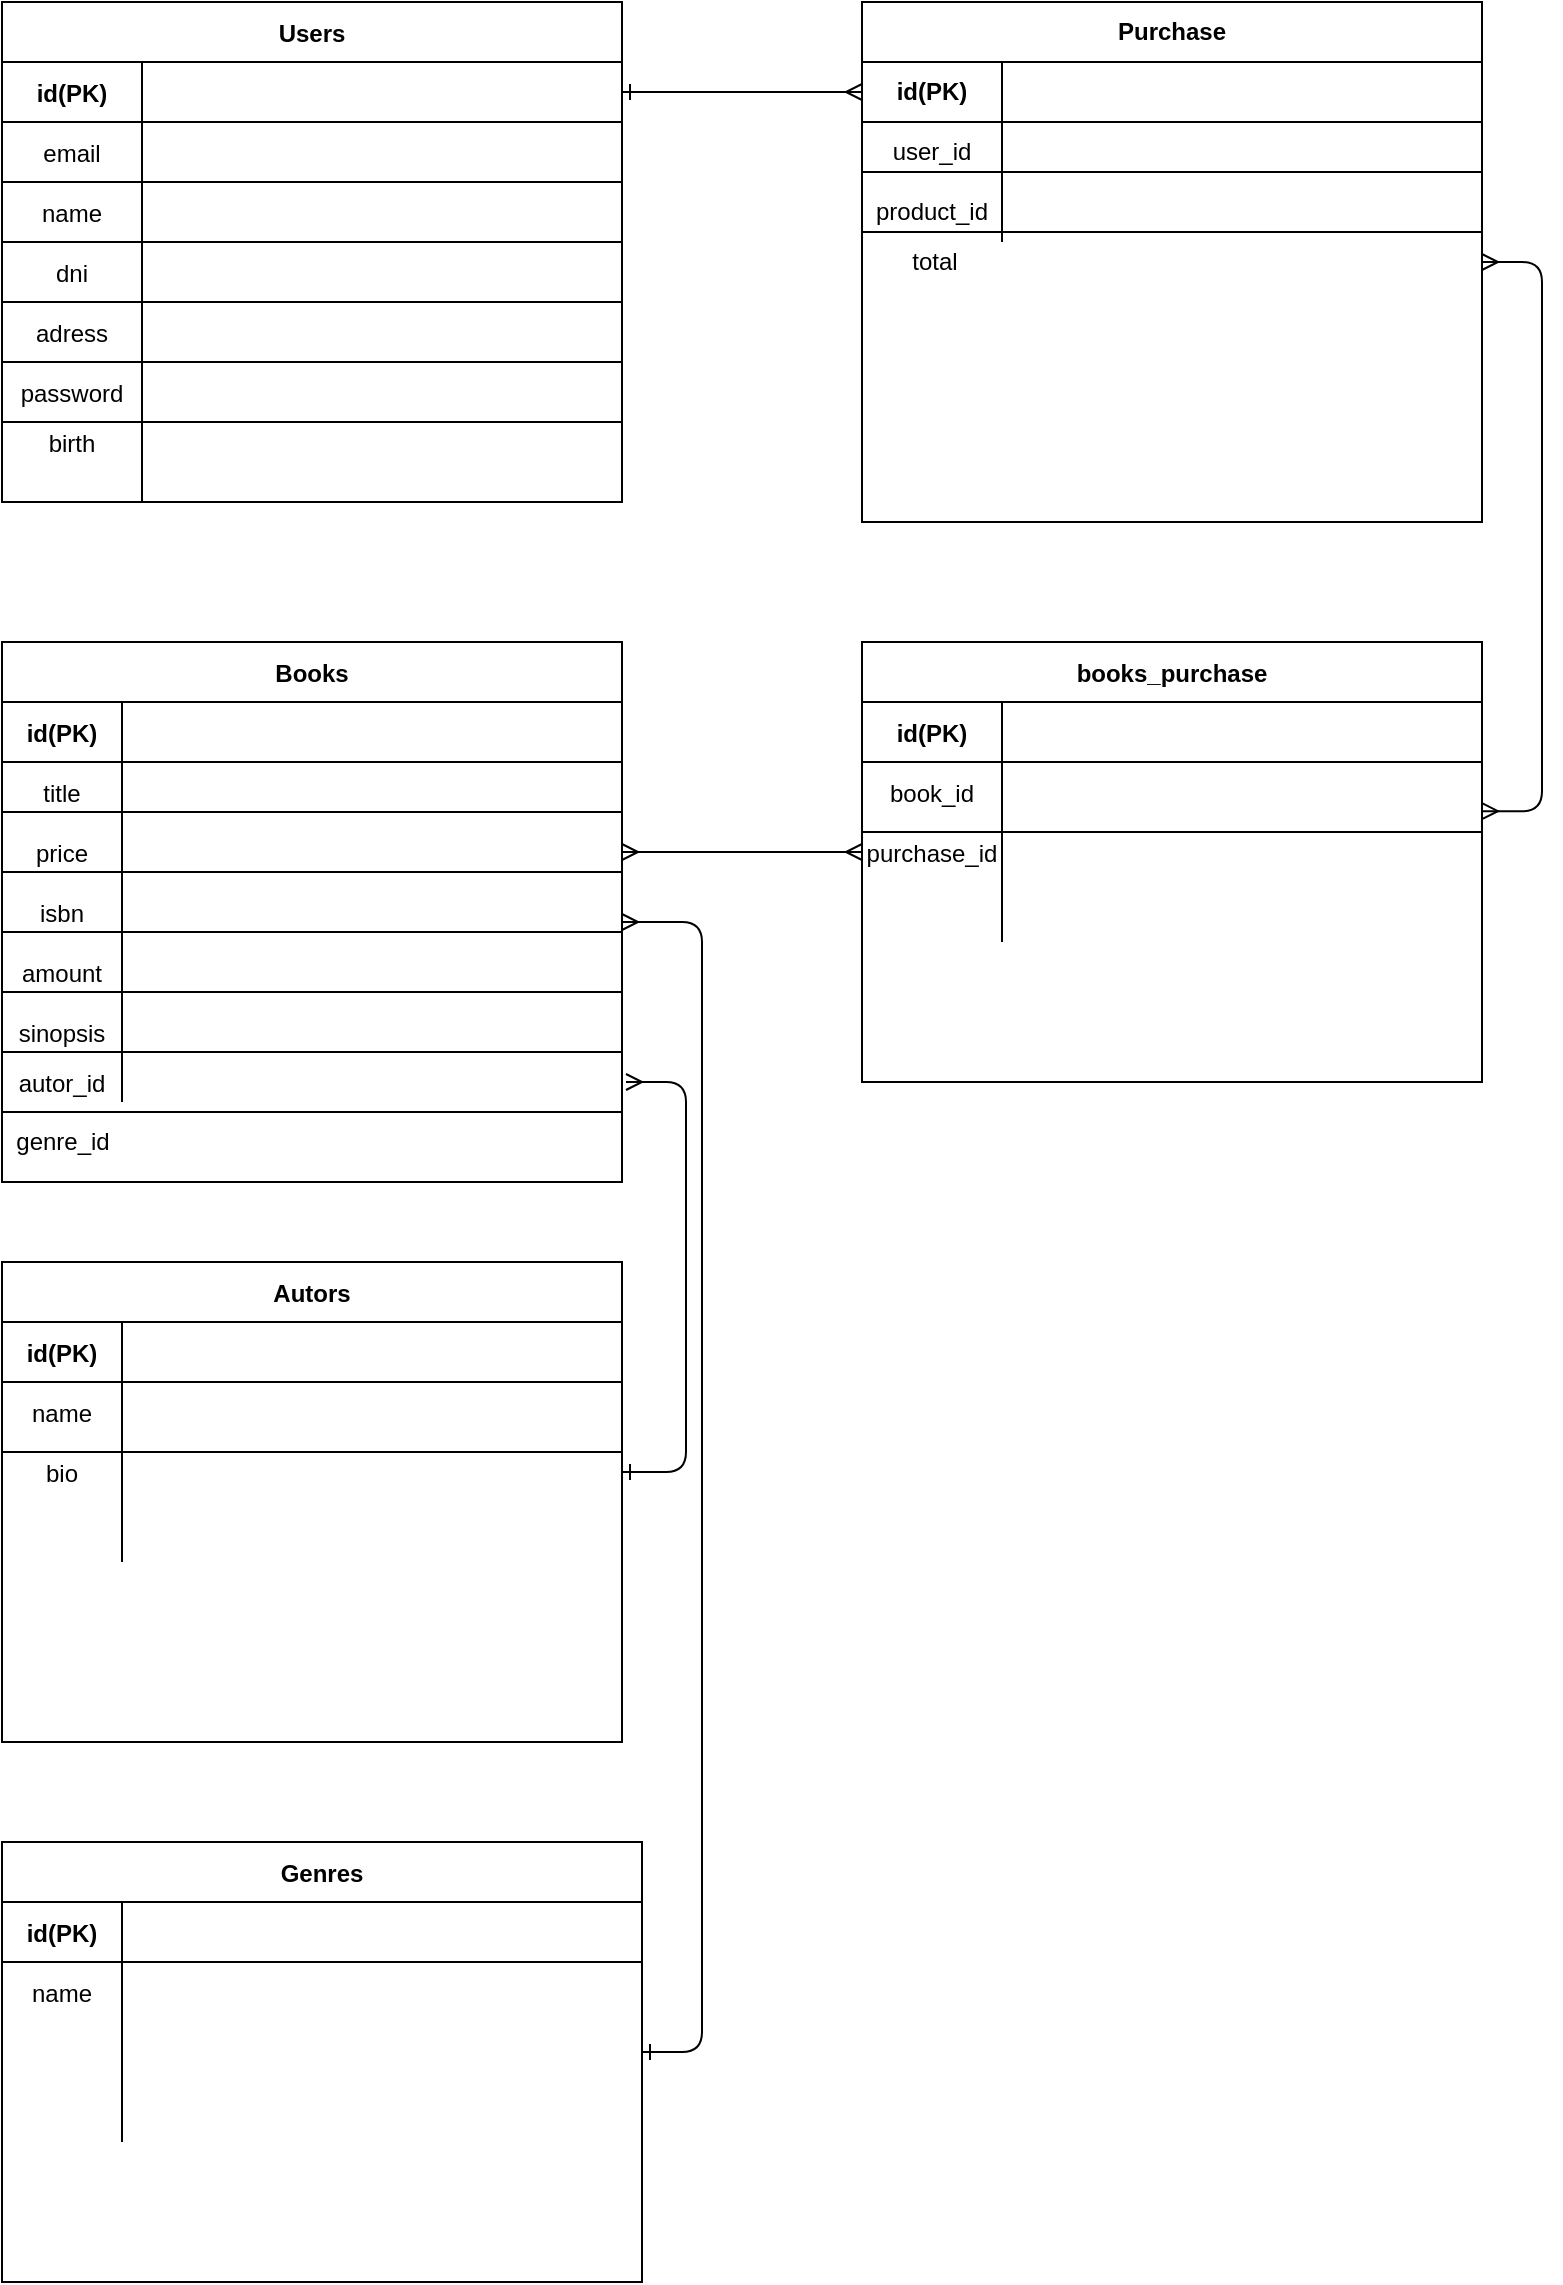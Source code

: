 <mxfile version="13.10.3" type="device"><diagram id="R2lEEEUBdFMjLlhIrx00" name="Page-1"><mxGraphModel dx="1038" dy="548" grid="1" gridSize="10" guides="1" tooltips="1" connect="1" arrows="1" fold="1" page="1" pageScale="1" pageWidth="850" pageHeight="1100" math="0" shadow="0" extFonts="Permanent Marker^https://fonts.googleapis.com/css?family=Permanent+Marker"><root><mxCell id="0"/><mxCell id="1" parent="0"/><mxCell id="C-vyLk0tnHw3VtMMgP7b-23" value="Users" style="shape=table;startSize=30;container=1;collapsible=1;childLayout=tableLayout;fixedRows=1;rowLines=0;fontStyle=1;align=center;resizeLast=1;" parent="1" vertex="1"><mxGeometry x="50" y="40" width="310" height="250" as="geometry"><mxRectangle x="120" y="120" width="80" height="30" as="alternateBounds"/></mxGeometry></mxCell><mxCell id="FxkzLfahDMteJqrnib_G-24" style="shape=partialRectangle;collapsible=0;dropTarget=0;pointerEvents=0;fillColor=none;points=[[0,0.5],[1,0.5]];portConstraint=eastwest;top=0;left=0;right=0;bottom=1;" parent="C-vyLk0tnHw3VtMMgP7b-23" vertex="1"><mxGeometry y="30" width="310" height="30" as="geometry"/></mxCell><mxCell id="FxkzLfahDMteJqrnib_G-25" value="id(PK)" style="shape=partialRectangle;overflow=hidden;connectable=0;fillColor=none;top=0;left=0;bottom=0;right=0;fontStyle=1;" parent="FxkzLfahDMteJqrnib_G-24" vertex="1"><mxGeometry width="70" height="30" as="geometry"/></mxCell><mxCell id="FxkzLfahDMteJqrnib_G-26" style="shape=partialRectangle;overflow=hidden;connectable=0;fillColor=none;top=0;left=0;bottom=0;right=0;align=left;spacingLeft=6;fontStyle=5;" parent="FxkzLfahDMteJqrnib_G-24" vertex="1"><mxGeometry x="70" width="240" height="30" as="geometry"/></mxCell><mxCell id="FxkzLfahDMteJqrnib_G-30" style="shape=partialRectangle;collapsible=0;dropTarget=0;pointerEvents=0;fillColor=none;points=[[0,0.5],[1,0.5]];portConstraint=eastwest;top=0;left=0;right=0;bottom=1;" parent="C-vyLk0tnHw3VtMMgP7b-23" vertex="1"><mxGeometry y="60" width="310" height="30" as="geometry"/></mxCell><mxCell id="FxkzLfahDMteJqrnib_G-31" value="email" style="shape=partialRectangle;overflow=hidden;connectable=0;fillColor=none;top=0;left=0;bottom=0;right=0;fontStyle=0;" parent="FxkzLfahDMteJqrnib_G-30" vertex="1"><mxGeometry width="70" height="30" as="geometry"/></mxCell><mxCell id="FxkzLfahDMteJqrnib_G-32" style="shape=partialRectangle;overflow=hidden;connectable=0;fillColor=none;top=0;left=0;bottom=0;right=0;align=left;spacingLeft=6;fontStyle=5;" parent="FxkzLfahDMteJqrnib_G-30" vertex="1"><mxGeometry x="70" width="240" height="30" as="geometry"/></mxCell><mxCell id="FxkzLfahDMteJqrnib_G-21" style="shape=partialRectangle;collapsible=0;dropTarget=0;pointerEvents=0;fillColor=none;points=[[0,0.5],[1,0.5]];portConstraint=eastwest;top=0;left=0;right=0;bottom=1;" parent="C-vyLk0tnHw3VtMMgP7b-23" vertex="1"><mxGeometry y="90" width="310" height="30" as="geometry"/></mxCell><mxCell id="FxkzLfahDMteJqrnib_G-22" value="name" style="shape=partialRectangle;overflow=hidden;connectable=0;fillColor=none;top=0;left=0;bottom=0;right=0;fontStyle=0;" parent="FxkzLfahDMteJqrnib_G-21" vertex="1"><mxGeometry width="70" height="30" as="geometry"/></mxCell><mxCell id="FxkzLfahDMteJqrnib_G-23" style="shape=partialRectangle;overflow=hidden;connectable=0;fillColor=none;top=0;left=0;bottom=0;right=0;align=left;spacingLeft=6;fontStyle=5;" parent="FxkzLfahDMteJqrnib_G-21" vertex="1"><mxGeometry x="70" width="240" height="30" as="geometry"/></mxCell><mxCell id="FxkzLfahDMteJqrnib_G-18" style="shape=partialRectangle;collapsible=0;dropTarget=0;pointerEvents=0;fillColor=none;points=[[0,0.5],[1,0.5]];portConstraint=eastwest;top=0;left=0;right=0;bottom=1;" parent="C-vyLk0tnHw3VtMMgP7b-23" vertex="1"><mxGeometry y="120" width="310" height="30" as="geometry"/></mxCell><mxCell id="FxkzLfahDMteJqrnib_G-19" value="dni" style="shape=partialRectangle;overflow=hidden;connectable=0;fillColor=none;top=0;left=0;bottom=0;right=0;fontStyle=0;" parent="FxkzLfahDMteJqrnib_G-18" vertex="1"><mxGeometry width="70" height="30" as="geometry"/></mxCell><mxCell id="FxkzLfahDMteJqrnib_G-20" style="shape=partialRectangle;overflow=hidden;connectable=0;fillColor=none;top=0;left=0;bottom=0;right=0;align=left;spacingLeft=6;fontStyle=5;" parent="FxkzLfahDMteJqrnib_G-18" vertex="1"><mxGeometry x="70" width="240" height="30" as="geometry"/></mxCell><mxCell id="FxkzLfahDMteJqrnib_G-15" style="shape=partialRectangle;collapsible=0;dropTarget=0;pointerEvents=0;fillColor=none;points=[[0,0.5],[1,0.5]];portConstraint=eastwest;top=0;left=0;right=0;bottom=1;" parent="C-vyLk0tnHw3VtMMgP7b-23" vertex="1"><mxGeometry y="150" width="310" height="30" as="geometry"/></mxCell><mxCell id="FxkzLfahDMteJqrnib_G-16" value="adress" style="shape=partialRectangle;overflow=hidden;connectable=0;fillColor=none;top=0;left=0;bottom=0;right=0;fontStyle=0;" parent="FxkzLfahDMteJqrnib_G-15" vertex="1"><mxGeometry width="70" height="30" as="geometry"/></mxCell><mxCell id="FxkzLfahDMteJqrnib_G-17" style="shape=partialRectangle;overflow=hidden;connectable=0;fillColor=none;top=0;left=0;bottom=0;right=0;align=left;spacingLeft=6;fontStyle=5;" parent="FxkzLfahDMteJqrnib_G-15" vertex="1"><mxGeometry x="70" width="240" height="30" as="geometry"/></mxCell><mxCell id="C-vyLk0tnHw3VtMMgP7b-24" value="" style="shape=partialRectangle;collapsible=0;dropTarget=0;pointerEvents=0;fillColor=none;points=[[0,0.5],[1,0.5]];portConstraint=eastwest;top=0;left=0;right=0;bottom=1;" parent="C-vyLk0tnHw3VtMMgP7b-23" vertex="1"><mxGeometry y="180" width="310" height="30" as="geometry"/></mxCell><mxCell id="C-vyLk0tnHw3VtMMgP7b-25" value="password" style="shape=partialRectangle;overflow=hidden;connectable=0;fillColor=none;top=0;left=0;bottom=0;right=0;fontStyle=0;" parent="C-vyLk0tnHw3VtMMgP7b-24" vertex="1"><mxGeometry width="70" height="30" as="geometry"/></mxCell><mxCell id="C-vyLk0tnHw3VtMMgP7b-26" value="" style="shape=partialRectangle;overflow=hidden;connectable=0;fillColor=none;top=0;left=0;bottom=0;right=0;align=left;spacingLeft=6;fontStyle=5;" parent="C-vyLk0tnHw3VtMMgP7b-24" vertex="1"><mxGeometry x="70" width="240" height="30" as="geometry"/></mxCell><mxCell id="C-vyLk0tnHw3VtMMgP7b-27" value="" style="shape=partialRectangle;collapsible=0;dropTarget=0;pointerEvents=0;fillColor=none;points=[[0,0.5],[1,0.5]];portConstraint=eastwest;top=0;left=0;right=0;bottom=0;" parent="C-vyLk0tnHw3VtMMgP7b-23" vertex="1"><mxGeometry y="210" width="310" height="20" as="geometry"/></mxCell><mxCell id="C-vyLk0tnHw3VtMMgP7b-28" value="birth" style="shape=partialRectangle;overflow=hidden;connectable=0;fillColor=none;top=0;left=0;bottom=0;right=0;" parent="C-vyLk0tnHw3VtMMgP7b-27" vertex="1"><mxGeometry width="70" height="20" as="geometry"/></mxCell><mxCell id="C-vyLk0tnHw3VtMMgP7b-29" value="&#10;&#10;" style="shape=partialRectangle;overflow=hidden;connectable=0;fillColor=none;top=0;left=0;bottom=0;right=0;align=left;spacingLeft=6;" parent="C-vyLk0tnHw3VtMMgP7b-27" vertex="1"><mxGeometry x="70" width="240" height="20" as="geometry"/></mxCell><mxCell id="-8Z_bhZNmWByNSNxAzfI-81" style="shape=partialRectangle;collapsible=0;dropTarget=0;pointerEvents=0;points=[[0,0.5],[1,0.5]];portConstraint=eastwest;top=0;left=0;right=0;bottom=0;fillColor=none;" parent="C-vyLk0tnHw3VtMMgP7b-23" vertex="1"><mxGeometry y="230" width="310" height="20" as="geometry"/></mxCell><mxCell id="-8Z_bhZNmWByNSNxAzfI-82" value="" style="shape=partialRectangle;overflow=hidden;connectable=0;fillColor=none;top=0;left=0;bottom=0;right=0;" parent="-8Z_bhZNmWByNSNxAzfI-81" vertex="1"><mxGeometry width="70" height="20" as="geometry"/></mxCell><mxCell id="-8Z_bhZNmWByNSNxAzfI-83" style="shape=partialRectangle;overflow=hidden;connectable=0;fillColor=none;top=0;left=0;bottom=0;right=0;align=left;spacingLeft=6;" parent="-8Z_bhZNmWByNSNxAzfI-81" vertex="1"><mxGeometry x="70" width="240" height="20" as="geometry"/></mxCell><mxCell id="FxkzLfahDMteJqrnib_G-111" value="Genres" style="shape=table;startSize=30;container=1;collapsible=1;childLayout=tableLayout;fixedRows=1;rowLines=0;fontStyle=1;align=center;resizeLast=1;strokeColor=#000000;" parent="1" vertex="1"><mxGeometry x="50" y="960" width="320" height="220" as="geometry"/></mxCell><mxCell id="FxkzLfahDMteJqrnib_G-112" value="" style="shape=partialRectangle;collapsible=0;dropTarget=0;pointerEvents=0;fillColor=none;top=0;left=0;bottom=1;right=0;points=[[0,0.5],[1,0.5]];portConstraint=eastwest;" parent="FxkzLfahDMteJqrnib_G-111" vertex="1"><mxGeometry y="30" width="320" height="30" as="geometry"/></mxCell><mxCell id="FxkzLfahDMteJqrnib_G-113" value="id(PK)" style="shape=partialRectangle;connectable=0;fillColor=none;top=0;left=0;bottom=0;right=0;fontStyle=1;overflow=hidden;" parent="FxkzLfahDMteJqrnib_G-112" vertex="1"><mxGeometry width="60" height="30" as="geometry"/></mxCell><mxCell id="FxkzLfahDMteJqrnib_G-114" value="" style="shape=partialRectangle;connectable=0;fillColor=none;top=0;left=0;bottom=0;right=0;align=left;spacingLeft=6;fontStyle=5;overflow=hidden;" parent="FxkzLfahDMteJqrnib_G-112" vertex="1"><mxGeometry x="60" width="260" height="30" as="geometry"/></mxCell><mxCell id="FxkzLfahDMteJqrnib_G-115" value="" style="shape=partialRectangle;collapsible=0;dropTarget=0;pointerEvents=0;fillColor=none;top=0;left=0;bottom=0;right=0;points=[[0,0.5],[1,0.5]];portConstraint=eastwest;" parent="FxkzLfahDMteJqrnib_G-111" vertex="1"><mxGeometry y="60" width="320" height="30" as="geometry"/></mxCell><mxCell id="FxkzLfahDMteJqrnib_G-116" value="name" style="shape=partialRectangle;connectable=0;fillColor=none;top=0;left=0;bottom=0;right=0;editable=1;overflow=hidden;" parent="FxkzLfahDMteJqrnib_G-115" vertex="1"><mxGeometry width="60" height="30" as="geometry"/></mxCell><mxCell id="FxkzLfahDMteJqrnib_G-117" value="" style="shape=partialRectangle;connectable=0;fillColor=none;top=0;left=0;bottom=0;right=0;align=left;spacingLeft=6;overflow=hidden;" parent="FxkzLfahDMteJqrnib_G-115" vertex="1"><mxGeometry x="60" width="260" height="30" as="geometry"/></mxCell><mxCell id="FxkzLfahDMteJqrnib_G-118" value="" style="shape=partialRectangle;collapsible=0;dropTarget=0;pointerEvents=0;fillColor=none;top=0;left=0;bottom=0;right=0;points=[[0,0.5],[1,0.5]];portConstraint=eastwest;" parent="FxkzLfahDMteJqrnib_G-111" vertex="1"><mxGeometry y="90" width="320" height="30" as="geometry"/></mxCell><mxCell id="FxkzLfahDMteJqrnib_G-119" value="" style="shape=partialRectangle;connectable=0;fillColor=none;top=0;left=0;bottom=0;right=0;editable=1;overflow=hidden;" parent="FxkzLfahDMteJqrnib_G-118" vertex="1"><mxGeometry width="60" height="30" as="geometry"/></mxCell><mxCell id="FxkzLfahDMteJqrnib_G-120" value="" style="shape=partialRectangle;connectable=0;fillColor=none;top=0;left=0;bottom=0;right=0;align=left;spacingLeft=6;overflow=hidden;" parent="FxkzLfahDMteJqrnib_G-118" vertex="1"><mxGeometry x="60" width="260" height="30" as="geometry"/></mxCell><mxCell id="FxkzLfahDMteJqrnib_G-121" value="" style="shape=partialRectangle;collapsible=0;dropTarget=0;pointerEvents=0;fillColor=none;top=0;left=0;bottom=0;right=0;points=[[0,0.5],[1,0.5]];portConstraint=eastwest;" parent="FxkzLfahDMteJqrnib_G-111" vertex="1"><mxGeometry y="120" width="320" height="30" as="geometry"/></mxCell><mxCell id="FxkzLfahDMteJqrnib_G-122" value="" style="shape=partialRectangle;connectable=0;fillColor=none;top=0;left=0;bottom=0;right=0;editable=1;overflow=hidden;" parent="FxkzLfahDMteJqrnib_G-121" vertex="1"><mxGeometry width="60" height="30" as="geometry"/></mxCell><mxCell id="FxkzLfahDMteJqrnib_G-123" value="" style="shape=partialRectangle;connectable=0;fillColor=none;top=0;left=0;bottom=0;right=0;align=left;spacingLeft=6;overflow=hidden;" parent="FxkzLfahDMteJqrnib_G-121" vertex="1"><mxGeometry x="60" width="260" height="30" as="geometry"/></mxCell><mxCell id="FxkzLfahDMteJqrnib_G-98" value="Autors" style="shape=table;startSize=30;container=1;collapsible=1;childLayout=tableLayout;fixedRows=1;rowLines=0;fontStyle=1;align=center;resizeLast=1;strokeColor=#000000;" parent="1" vertex="1"><mxGeometry x="50" y="670" width="310" height="240" as="geometry"/></mxCell><mxCell id="FxkzLfahDMteJqrnib_G-99" value="" style="shape=partialRectangle;collapsible=0;dropTarget=0;pointerEvents=0;fillColor=none;top=0;left=0;bottom=1;right=0;points=[[0,0.5],[1,0.5]];portConstraint=eastwest;" parent="FxkzLfahDMteJqrnib_G-98" vertex="1"><mxGeometry y="30" width="310" height="30" as="geometry"/></mxCell><mxCell id="FxkzLfahDMteJqrnib_G-100" value="id(PK)" style="shape=partialRectangle;connectable=0;fillColor=none;top=0;left=0;bottom=0;right=0;fontStyle=1;overflow=hidden;" parent="FxkzLfahDMteJqrnib_G-99" vertex="1"><mxGeometry width="60" height="30" as="geometry"/></mxCell><mxCell id="FxkzLfahDMteJqrnib_G-101" value="" style="shape=partialRectangle;connectable=0;fillColor=none;top=0;left=0;bottom=0;right=0;align=left;spacingLeft=6;fontStyle=5;overflow=hidden;" parent="FxkzLfahDMteJqrnib_G-99" vertex="1"><mxGeometry x="60" width="250" height="30" as="geometry"/></mxCell><mxCell id="FxkzLfahDMteJqrnib_G-102" value="" style="shape=partialRectangle;collapsible=0;dropTarget=0;pointerEvents=0;fillColor=none;top=0;left=0;bottom=0;right=0;points=[[0,0.5],[1,0.5]];portConstraint=eastwest;" parent="FxkzLfahDMteJqrnib_G-98" vertex="1"><mxGeometry y="60" width="310" height="30" as="geometry"/></mxCell><mxCell id="FxkzLfahDMteJqrnib_G-103" value="name" style="shape=partialRectangle;connectable=0;fillColor=none;top=0;left=0;bottom=0;right=0;editable=1;overflow=hidden;" parent="FxkzLfahDMteJqrnib_G-102" vertex="1"><mxGeometry width="60" height="30" as="geometry"/></mxCell><mxCell id="FxkzLfahDMteJqrnib_G-104" value="" style="shape=partialRectangle;connectable=0;fillColor=none;top=0;left=0;bottom=0;right=0;align=left;spacingLeft=6;overflow=hidden;perimeterSpacing=1;labelBorderColor=none;" parent="FxkzLfahDMteJqrnib_G-102" vertex="1"><mxGeometry x="60" width="250" height="30" as="geometry"/></mxCell><mxCell id="FxkzLfahDMteJqrnib_G-105" value="" style="shape=partialRectangle;collapsible=0;dropTarget=0;pointerEvents=0;fillColor=none;top=0;left=0;bottom=0;right=0;points=[[0,0.5],[1,0.5]];portConstraint=eastwest;" parent="FxkzLfahDMteJqrnib_G-98" vertex="1"><mxGeometry y="90" width="310" height="30" as="geometry"/></mxCell><mxCell id="FxkzLfahDMteJqrnib_G-106" value="bio" style="shape=partialRectangle;connectable=0;fillColor=none;top=0;left=0;bottom=0;right=0;editable=1;overflow=hidden;" parent="FxkzLfahDMteJqrnib_G-105" vertex="1"><mxGeometry width="60" height="30" as="geometry"/></mxCell><mxCell id="FxkzLfahDMteJqrnib_G-107" value="" style="shape=partialRectangle;connectable=0;fillColor=none;top=0;left=0;bottom=0;right=0;align=left;spacingLeft=6;overflow=hidden;" parent="FxkzLfahDMteJqrnib_G-105" vertex="1"><mxGeometry x="60" width="250" height="30" as="geometry"/></mxCell><mxCell id="FxkzLfahDMteJqrnib_G-108" value="" style="shape=partialRectangle;collapsible=0;dropTarget=0;pointerEvents=0;fillColor=none;top=0;left=0;bottom=0;right=0;points=[[0,0.5],[1,0.5]];portConstraint=eastwest;" parent="FxkzLfahDMteJqrnib_G-98" vertex="1"><mxGeometry y="120" width="310" height="30" as="geometry"/></mxCell><mxCell id="FxkzLfahDMteJqrnib_G-109" value="" style="shape=partialRectangle;connectable=0;fillColor=none;top=0;left=0;bottom=0;right=0;editable=1;overflow=hidden;" parent="FxkzLfahDMteJqrnib_G-108" vertex="1"><mxGeometry width="60" height="30" as="geometry"/></mxCell><mxCell id="FxkzLfahDMteJqrnib_G-110" value="" style="shape=partialRectangle;connectable=0;fillColor=none;top=0;left=0;bottom=0;right=0;align=left;spacingLeft=6;overflow=hidden;" parent="FxkzLfahDMteJqrnib_G-108" vertex="1"><mxGeometry x="60" width="250" height="30" as="geometry"/></mxCell><mxCell id="-8Z_bhZNmWByNSNxAzfI-4" value="Purchase" style="shape=table;html=1;whiteSpace=wrap;startSize=30;container=1;collapsible=0;childLayout=tableLayout;fixedRows=1;rowLines=0;fontStyle=1;align=center;" parent="1" vertex="1"><mxGeometry x="480" y="40" width="310" height="260" as="geometry"/></mxCell><mxCell id="-8Z_bhZNmWByNSNxAzfI-5" value="" style="shape=partialRectangle;html=1;whiteSpace=wrap;collapsible=0;dropTarget=0;pointerEvents=0;fillColor=none;top=0;left=0;bottom=1;right=0;points=[[0,0.5],[1,0.5]];portConstraint=eastwest;" parent="-8Z_bhZNmWByNSNxAzfI-4" vertex="1"><mxGeometry y="30" width="310" height="30" as="geometry"/></mxCell><mxCell id="-8Z_bhZNmWByNSNxAzfI-6" value="&lt;b&gt;id(PK)&lt;/b&gt;" style="shape=partialRectangle;html=1;whiteSpace=wrap;connectable=0;fillColor=none;top=0;left=0;bottom=0;right=0;overflow=hidden;" parent="-8Z_bhZNmWByNSNxAzfI-5" vertex="1"><mxGeometry width="70" height="30" as="geometry"/></mxCell><mxCell id="-8Z_bhZNmWByNSNxAzfI-7" value="" style="shape=partialRectangle;html=1;whiteSpace=wrap;connectable=0;fillColor=none;top=0;left=0;bottom=0;right=0;align=left;spacingLeft=6;overflow=hidden;" parent="-8Z_bhZNmWByNSNxAzfI-5" vertex="1"><mxGeometry x="70" width="240" height="30" as="geometry"/></mxCell><mxCell id="-8Z_bhZNmWByNSNxAzfI-8" value="" style="shape=partialRectangle;html=1;whiteSpace=wrap;collapsible=0;dropTarget=0;pointerEvents=0;fillColor=none;top=0;left=0;bottom=0;right=0;points=[[0,0.5],[1,0.5]];portConstraint=eastwest;" parent="-8Z_bhZNmWByNSNxAzfI-4" vertex="1"><mxGeometry y="60" width="310" height="30" as="geometry"/></mxCell><mxCell id="-8Z_bhZNmWByNSNxAzfI-9" value="user_id" style="shape=partialRectangle;html=1;whiteSpace=wrap;connectable=0;fillColor=none;top=0;left=0;bottom=0;right=0;overflow=hidden;" parent="-8Z_bhZNmWByNSNxAzfI-8" vertex="1"><mxGeometry width="70" height="30" as="geometry"/></mxCell><mxCell id="-8Z_bhZNmWByNSNxAzfI-10" value="" style="shape=partialRectangle;html=1;whiteSpace=wrap;connectable=0;fillColor=none;top=0;left=0;bottom=0;right=0;align=left;spacingLeft=6;overflow=hidden;" parent="-8Z_bhZNmWByNSNxAzfI-8" vertex="1"><mxGeometry x="70" width="240" height="30" as="geometry"/></mxCell><mxCell id="-8Z_bhZNmWByNSNxAzfI-11" value="" style="shape=partialRectangle;html=1;whiteSpace=wrap;collapsible=0;dropTarget=0;pointerEvents=0;fillColor=none;top=0;left=0;bottom=0;right=0;points=[[0,0.5],[1,0.5]];portConstraint=eastwest;" parent="-8Z_bhZNmWByNSNxAzfI-4" vertex="1"><mxGeometry y="90" width="310" height="30" as="geometry"/></mxCell><mxCell id="-8Z_bhZNmWByNSNxAzfI-12" value="product_id" style="shape=partialRectangle;html=1;whiteSpace=wrap;connectable=0;fillColor=none;top=0;left=0;bottom=0;right=0;overflow=hidden;" parent="-8Z_bhZNmWByNSNxAzfI-11" vertex="1"><mxGeometry width="70" height="30" as="geometry"/></mxCell><mxCell id="-8Z_bhZNmWByNSNxAzfI-13" value="" style="shape=partialRectangle;html=1;whiteSpace=wrap;connectable=0;fillColor=none;top=0;left=0;bottom=0;right=0;align=left;spacingLeft=6;overflow=hidden;" parent="-8Z_bhZNmWByNSNxAzfI-11" vertex="1"><mxGeometry x="70" width="240" height="30" as="geometry"/></mxCell><mxCell id="-8Z_bhZNmWByNSNxAzfI-36" value="Books" style="shape=table;startSize=30;container=1;collapsible=1;childLayout=tableLayout;fixedRows=1;rowLines=0;fontStyle=1;align=center;resizeLast=1;strokeColor=#000000;" parent="1" vertex="1"><mxGeometry x="50" y="360" width="310" height="270" as="geometry"/></mxCell><mxCell id="-8Z_bhZNmWByNSNxAzfI-37" value="" style="shape=partialRectangle;collapsible=0;dropTarget=0;pointerEvents=0;fillColor=none;top=0;left=0;bottom=1;right=0;points=[[0,0.5],[1,0.5]];portConstraint=eastwest;" parent="-8Z_bhZNmWByNSNxAzfI-36" vertex="1"><mxGeometry y="30" width="310" height="30" as="geometry"/></mxCell><mxCell id="-8Z_bhZNmWByNSNxAzfI-38" value="id(PK)" style="shape=partialRectangle;connectable=0;fillColor=none;top=0;left=0;bottom=0;right=0;fontStyle=1;overflow=hidden;" parent="-8Z_bhZNmWByNSNxAzfI-37" vertex="1"><mxGeometry width="60" height="30" as="geometry"/></mxCell><mxCell id="-8Z_bhZNmWByNSNxAzfI-39" value="" style="shape=partialRectangle;connectable=0;fillColor=none;top=0;left=0;bottom=0;right=0;align=left;spacingLeft=6;fontStyle=5;overflow=hidden;" parent="-8Z_bhZNmWByNSNxAzfI-37" vertex="1"><mxGeometry x="60" width="250" height="30" as="geometry"/></mxCell><mxCell id="-8Z_bhZNmWByNSNxAzfI-40" value="" style="shape=partialRectangle;collapsible=0;dropTarget=0;pointerEvents=0;fillColor=none;top=0;left=0;bottom=0;right=0;points=[[0,0.5],[1,0.5]];portConstraint=eastwest;" parent="-8Z_bhZNmWByNSNxAzfI-36" vertex="1"><mxGeometry y="60" width="310" height="30" as="geometry"/></mxCell><mxCell id="-8Z_bhZNmWByNSNxAzfI-41" value="title" style="shape=partialRectangle;connectable=0;fillColor=none;top=0;left=0;bottom=0;right=0;editable=1;overflow=hidden;" parent="-8Z_bhZNmWByNSNxAzfI-40" vertex="1"><mxGeometry width="60" height="30" as="geometry"/></mxCell><mxCell id="-8Z_bhZNmWByNSNxAzfI-42" value="" style="shape=partialRectangle;connectable=0;top=0;left=0;bottom=0;right=0;align=left;spacingLeft=6;overflow=hidden;fillColor=none;perimeterSpacing=0;shadow=0;" parent="-8Z_bhZNmWByNSNxAzfI-40" vertex="1"><mxGeometry x="60" width="250" height="30" as="geometry"/></mxCell><mxCell id="-8Z_bhZNmWByNSNxAzfI-43" value="" style="shape=partialRectangle;collapsible=0;dropTarget=0;pointerEvents=0;fillColor=none;top=0;left=0;bottom=0;right=0;points=[[0,0.5],[1,0.5]];portConstraint=eastwest;" parent="-8Z_bhZNmWByNSNxAzfI-36" vertex="1"><mxGeometry y="90" width="310" height="30" as="geometry"/></mxCell><mxCell id="-8Z_bhZNmWByNSNxAzfI-44" value="price" style="shape=partialRectangle;connectable=0;fillColor=none;top=0;left=0;bottom=0;right=0;editable=1;overflow=hidden;" parent="-8Z_bhZNmWByNSNxAzfI-43" vertex="1"><mxGeometry width="60" height="30" as="geometry"/></mxCell><mxCell id="-8Z_bhZNmWByNSNxAzfI-45" value="" style="shape=partialRectangle;connectable=0;fillColor=none;top=0;left=0;bottom=0;right=0;align=left;spacingLeft=6;overflow=hidden;" parent="-8Z_bhZNmWByNSNxAzfI-43" vertex="1"><mxGeometry x="60" width="250" height="30" as="geometry"/></mxCell><mxCell id="-8Z_bhZNmWByNSNxAzfI-46" value="" style="shape=partialRectangle;collapsible=0;dropTarget=0;pointerEvents=0;fillColor=none;top=0;left=0;bottom=0;right=0;points=[[0,0.5],[1,0.5]];portConstraint=eastwest;" parent="-8Z_bhZNmWByNSNxAzfI-36" vertex="1"><mxGeometry y="120" width="310" height="30" as="geometry"/></mxCell><mxCell id="-8Z_bhZNmWByNSNxAzfI-47" value="isbn" style="shape=partialRectangle;connectable=0;fillColor=none;top=0;left=0;bottom=0;right=0;editable=1;overflow=hidden;" parent="-8Z_bhZNmWByNSNxAzfI-46" vertex="1"><mxGeometry width="60" height="30" as="geometry"/></mxCell><mxCell id="-8Z_bhZNmWByNSNxAzfI-48" value="" style="shape=partialRectangle;connectable=0;fillColor=none;top=0;left=0;bottom=0;right=0;align=left;spacingLeft=6;overflow=hidden;" parent="-8Z_bhZNmWByNSNxAzfI-46" vertex="1"><mxGeometry x="60" width="250" height="30" as="geometry"/></mxCell><mxCell id="-8Z_bhZNmWByNSNxAzfI-49" style="shape=partialRectangle;collapsible=0;dropTarget=0;pointerEvents=0;fillColor=none;top=0;left=0;bottom=0;right=0;points=[[0,0.5],[1,0.5]];portConstraint=eastwest;" parent="-8Z_bhZNmWByNSNxAzfI-36" vertex="1"><mxGeometry y="150" width="310" height="30" as="geometry"/></mxCell><mxCell id="-8Z_bhZNmWByNSNxAzfI-50" value="amount" style="shape=partialRectangle;connectable=0;fillColor=none;top=0;left=0;bottom=0;right=0;editable=1;overflow=hidden;" parent="-8Z_bhZNmWByNSNxAzfI-49" vertex="1"><mxGeometry width="60" height="30" as="geometry"/></mxCell><mxCell id="-8Z_bhZNmWByNSNxAzfI-51" style="shape=partialRectangle;connectable=0;fillColor=none;top=0;left=0;bottom=0;right=0;align=left;spacingLeft=6;overflow=hidden;" parent="-8Z_bhZNmWByNSNxAzfI-49" vertex="1"><mxGeometry x="60" width="250" height="30" as="geometry"/></mxCell><mxCell id="-8Z_bhZNmWByNSNxAzfI-52" style="shape=partialRectangle;collapsible=0;dropTarget=0;pointerEvents=0;fillColor=none;top=0;left=0;bottom=0;right=0;points=[[0,0.5],[1,0.5]];portConstraint=eastwest;" parent="-8Z_bhZNmWByNSNxAzfI-36" vertex="1"><mxGeometry y="180" width="310" height="30" as="geometry"/></mxCell><mxCell id="-8Z_bhZNmWByNSNxAzfI-53" value="sinopsis" style="shape=partialRectangle;connectable=0;fillColor=none;top=0;left=0;bottom=0;right=0;editable=1;overflow=hidden;" parent="-8Z_bhZNmWByNSNxAzfI-52" vertex="1"><mxGeometry width="60" height="30" as="geometry"/></mxCell><mxCell id="-8Z_bhZNmWByNSNxAzfI-54" style="shape=partialRectangle;connectable=0;fillColor=none;top=0;left=0;bottom=0;right=0;align=left;spacingLeft=6;overflow=hidden;" parent="-8Z_bhZNmWByNSNxAzfI-52" vertex="1"><mxGeometry x="60" width="250" height="30" as="geometry"/></mxCell><mxCell id="-8Z_bhZNmWByNSNxAzfI-55" style="shape=partialRectangle;collapsible=0;dropTarget=0;pointerEvents=0;fillColor=none;top=0;left=0;bottom=0;right=0;points=[[0,0.5],[1,0.5]];portConstraint=eastwest;" parent="-8Z_bhZNmWByNSNxAzfI-36" vertex="1"><mxGeometry y="210" width="310" height="20" as="geometry"/></mxCell><mxCell id="-8Z_bhZNmWByNSNxAzfI-56" value="autor_id" style="shape=partialRectangle;connectable=0;fillColor=none;top=0;left=0;bottom=0;right=0;editable=1;overflow=hidden;" parent="-8Z_bhZNmWByNSNxAzfI-55" vertex="1"><mxGeometry width="60" height="20" as="geometry"/></mxCell><mxCell id="-8Z_bhZNmWByNSNxAzfI-57" style="shape=partialRectangle;connectable=0;fillColor=none;top=0;left=0;bottom=0;right=0;align=left;spacingLeft=6;overflow=hidden;" parent="-8Z_bhZNmWByNSNxAzfI-55" vertex="1"><mxGeometry x="60" width="250" height="20" as="geometry"/></mxCell><mxCell id="-8Z_bhZNmWByNSNxAzfI-86" value="" style="line;strokeWidth=1;html=1;fillColor=none;" parent="1" vertex="1"><mxGeometry x="480" y="120" width="310" height="10" as="geometry"/></mxCell><mxCell id="-8Z_bhZNmWByNSNxAzfI-88" value="" style="line;strokeWidth=1;html=1;fillColor=none;" parent="1" vertex="1"><mxGeometry x="50" y="440" width="310" height="10" as="geometry"/></mxCell><mxCell id="-8Z_bhZNmWByNSNxAzfI-89" value="" style="line;strokeWidth=1;html=1;fillColor=none;" parent="1" vertex="1"><mxGeometry x="50" y="470" width="310" height="10" as="geometry"/></mxCell><mxCell id="-8Z_bhZNmWByNSNxAzfI-90" value="" style="line;strokeWidth=1;html=1;fillColor=none;" parent="1" vertex="1"><mxGeometry x="50" y="500" width="310" height="10" as="geometry"/></mxCell><mxCell id="-8Z_bhZNmWByNSNxAzfI-91" value="" style="line;strokeWidth=1;html=1;fillColor=none;" parent="1" vertex="1"><mxGeometry x="50" y="530" width="310" height="10" as="geometry"/></mxCell><mxCell id="-8Z_bhZNmWByNSNxAzfI-92" value="" style="line;strokeWidth=1;html=1;fillColor=none;" parent="1" vertex="1"><mxGeometry x="50" y="560" width="310" height="10" as="geometry"/></mxCell><mxCell id="-8Z_bhZNmWByNSNxAzfI-95" value="" style="edgeStyle=entityRelationEdgeStyle;fontSize=12;html=1;endArrow=ERmany;exitX=1;exitY=0.5;exitDx=0;exitDy=0;startArrow=ERone;startFill=0;entryX=0;entryY=0.5;entryDx=0;entryDy=0;endFill=0;" parent="1" source="FxkzLfahDMteJqrnib_G-24" target="-8Z_bhZNmWByNSNxAzfI-5" edge="1"><mxGeometry width="100" height="100" relative="1" as="geometry"><mxPoint x="365" y="85" as="sourcePoint"/><mxPoint x="475" y="85" as="targetPoint"/></mxGeometry></mxCell><mxCell id="-8Z_bhZNmWByNSNxAzfI-100" value="" style="edgeStyle=entityRelationEdgeStyle;fontSize=12;html=1;endArrow=ERone;startArrow=ERmany;startFill=0;endFill=0;" parent="1" target="FxkzLfahDMteJqrnib_G-118" edge="1"><mxGeometry width="100" height="100" relative="1" as="geometry"><mxPoint x="360" y="500" as="sourcePoint"/><mxPoint x="480" y="500" as="targetPoint"/></mxGeometry></mxCell><mxCell id="-8Z_bhZNmWByNSNxAzfI-101" value="" style="edgeStyle=entityRelationEdgeStyle;fontSize=12;html=1;endArrow=ERone;exitX=1;exitY=0.5;exitDx=0;exitDy=0;startArrow=ERmany;startFill=0;endFill=0;entryX=1;entryY=0.5;entryDx=0;entryDy=0;" parent="1" target="FxkzLfahDMteJqrnib_G-105" edge="1"><mxGeometry width="100" height="100" relative="1" as="geometry"><mxPoint x="362" y="580" as="sourcePoint"/><mxPoint x="262" y="770" as="targetPoint"/></mxGeometry></mxCell><mxCell id="-8Z_bhZNmWByNSNxAzfI-102" value="" style="line;strokeWidth=1;html=1;fillColor=none;" parent="1" vertex="1"><mxGeometry x="50" y="760" width="310" height="10" as="geometry"/></mxCell><mxCell id="UwVZmq8kiwKMM-RzeMDd-1" value="" style="line;strokeWidth=1;html=1;fillColor=none;" parent="1" vertex="1"><mxGeometry x="480" y="150" width="310" height="10" as="geometry"/></mxCell><mxCell id="UwVZmq8kiwKMM-RzeMDd-4" value="" style="line;strokeWidth=1;html=1;fillColor=none;" parent="1" vertex="1"><mxGeometry x="50" y="590" width="310" height="10" as="geometry"/></mxCell><mxCell id="UwVZmq8kiwKMM-RzeMDd-5" value="genre_id" style="text;html=1;align=center;verticalAlign=middle;resizable=0;points=[];autosize=1;" parent="1" vertex="1"><mxGeometry x="50" y="600" width="60" height="20" as="geometry"/></mxCell><mxCell id="VC8STjghvawPg-Xux0Xq-1" value="books_purchase" style="shape=table;startSize=30;container=1;collapsible=1;childLayout=tableLayout;fixedRows=1;rowLines=0;fontStyle=1;align=center;resizeLast=1;" parent="1" vertex="1"><mxGeometry x="480" y="360" width="310" height="220" as="geometry"/></mxCell><mxCell id="VC8STjghvawPg-Xux0Xq-2" value="" style="shape=partialRectangle;collapsible=0;dropTarget=0;pointerEvents=0;fillColor=none;top=0;left=0;bottom=1;right=0;points=[[0,0.5],[1,0.5]];portConstraint=eastwest;" parent="VC8STjghvawPg-Xux0Xq-1" vertex="1"><mxGeometry y="30" width="310" height="30" as="geometry"/></mxCell><mxCell id="VC8STjghvawPg-Xux0Xq-3" value="id(PK)" style="shape=partialRectangle;connectable=0;fillColor=none;top=0;left=0;bottom=0;right=0;fontStyle=1;overflow=hidden;" parent="VC8STjghvawPg-Xux0Xq-2" vertex="1"><mxGeometry width="70" height="30" as="geometry"/></mxCell><mxCell id="VC8STjghvawPg-Xux0Xq-4" value="" style="shape=partialRectangle;connectable=0;fillColor=none;top=0;left=0;bottom=0;right=0;align=left;spacingLeft=6;fontStyle=5;overflow=hidden;" parent="VC8STjghvawPg-Xux0Xq-2" vertex="1"><mxGeometry x="70" width="240" height="30" as="geometry"/></mxCell><mxCell id="VC8STjghvawPg-Xux0Xq-5" value="" style="shape=partialRectangle;collapsible=0;dropTarget=0;pointerEvents=0;fillColor=none;top=0;left=0;bottom=0;right=0;points=[[0,0.5],[1,0.5]];portConstraint=eastwest;" parent="VC8STjghvawPg-Xux0Xq-1" vertex="1"><mxGeometry y="60" width="310" height="30" as="geometry"/></mxCell><mxCell id="VC8STjghvawPg-Xux0Xq-6" value="book_id" style="shape=partialRectangle;connectable=0;fillColor=none;top=0;left=0;bottom=0;right=0;editable=1;overflow=hidden;" parent="VC8STjghvawPg-Xux0Xq-5" vertex="1"><mxGeometry width="70" height="30" as="geometry"/></mxCell><mxCell id="VC8STjghvawPg-Xux0Xq-7" value="" style="shape=partialRectangle;connectable=0;fillColor=none;top=0;left=0;bottom=0;right=0;align=left;spacingLeft=6;overflow=hidden;" parent="VC8STjghvawPg-Xux0Xq-5" vertex="1"><mxGeometry x="70" width="240" height="30" as="geometry"/></mxCell><mxCell id="VC8STjghvawPg-Xux0Xq-8" value="" style="shape=partialRectangle;collapsible=0;dropTarget=0;pointerEvents=0;fillColor=none;top=0;left=0;bottom=0;right=0;points=[[0,0.5],[1,0.5]];portConstraint=eastwest;" parent="VC8STjghvawPg-Xux0Xq-1" vertex="1"><mxGeometry y="90" width="310" height="30" as="geometry"/></mxCell><mxCell id="VC8STjghvawPg-Xux0Xq-9" value="purchase_id" style="shape=partialRectangle;connectable=0;fillColor=none;top=0;left=0;bottom=0;right=0;editable=1;overflow=hidden;" parent="VC8STjghvawPg-Xux0Xq-8" vertex="1"><mxGeometry width="70" height="30" as="geometry"/></mxCell><mxCell id="VC8STjghvawPg-Xux0Xq-10" value="" style="shape=partialRectangle;connectable=0;fillColor=none;top=0;left=0;bottom=0;right=0;align=left;spacingLeft=6;overflow=hidden;" parent="VC8STjghvawPg-Xux0Xq-8" vertex="1"><mxGeometry x="70" width="240" height="30" as="geometry"/></mxCell><mxCell id="VC8STjghvawPg-Xux0Xq-11" value="" style="shape=partialRectangle;collapsible=0;dropTarget=0;pointerEvents=0;fillColor=none;top=0;left=0;bottom=0;right=0;points=[[0,0.5],[1,0.5]];portConstraint=eastwest;" parent="VC8STjghvawPg-Xux0Xq-1" vertex="1"><mxGeometry y="120" width="310" height="30" as="geometry"/></mxCell><mxCell id="VC8STjghvawPg-Xux0Xq-12" value="" style="shape=partialRectangle;connectable=0;fillColor=none;top=0;left=0;bottom=0;right=0;editable=1;overflow=hidden;" parent="VC8STjghvawPg-Xux0Xq-11" vertex="1"><mxGeometry width="70" height="30" as="geometry"/></mxCell><mxCell id="VC8STjghvawPg-Xux0Xq-13" value="" style="shape=partialRectangle;connectable=0;fillColor=none;top=0;left=0;bottom=0;right=0;align=left;spacingLeft=6;overflow=hidden;" parent="VC8STjghvawPg-Xux0Xq-11" vertex="1"><mxGeometry x="70" width="240" height="30" as="geometry"/></mxCell><mxCell id="u9trHCKegtH07RP_YX5O-2" value="" style="line;strokeWidth=1;html=1;fillColor=none;" parent="1" vertex="1"><mxGeometry x="480" y="450" width="310" height="10" as="geometry"/></mxCell><mxCell id="u9trHCKegtH07RP_YX5O-5" value="total" style="text;html=1;align=center;verticalAlign=middle;resizable=0;points=[];autosize=1;" parent="1" vertex="1"><mxGeometry x="496" y="160" width="40" height="20" as="geometry"/></mxCell><mxCell id="u9trHCKegtH07RP_YX5O-6" value="" style="edgeStyle=entityRelationEdgeStyle;fontSize=12;html=1;endArrow=ERmany;entryX=0;entryY=0.5;entryDx=0;entryDy=0;exitX=1;exitY=0.5;exitDx=0;exitDy=0;startArrow=ERmany;startFill=0;" parent="1" source="-8Z_bhZNmWByNSNxAzfI-43" target="VC8STjghvawPg-Xux0Xq-8" edge="1"><mxGeometry width="100" height="100" relative="1" as="geometry"><mxPoint x="370" y="420" as="sourcePoint"/><mxPoint x="470" y="320" as="targetPoint"/></mxGeometry></mxCell><mxCell id="u9trHCKegtH07RP_YX5O-7" value="" style="edgeStyle=entityRelationEdgeStyle;fontSize=12;html=1;endArrow=ERmany;startArrow=ERmany;entryX=1;entryY=0.5;entryDx=0;entryDy=0;exitX=1;exitY=0.82;exitDx=0;exitDy=0;exitPerimeter=0;startFill=0;endFill=0;" parent="1" source="VC8STjghvawPg-Xux0Xq-5" target="-8Z_bhZNmWByNSNxAzfI-4" edge="1"><mxGeometry width="100" height="100" relative="1" as="geometry"><mxPoint x="560" y="420" as="sourcePoint"/><mxPoint x="660" y="320" as="targetPoint"/></mxGeometry></mxCell></root></mxGraphModel></diagram></mxfile>